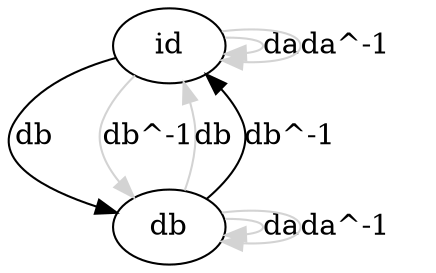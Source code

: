 digraph G {
v_1 [ label = "id" ];
v_2 [ label = "db" ];
v_1 -> v_1 [ color=lightgray, label = "da" ];
v_1 -> v_1 [ color=lightgray, label = "da^-1" ];
v_1 -> v_2 [ label = "db" ];
v_1 -> v_2 [ color=lightgray, label = "db^-1" ];
v_2 -> v_1 [ color=lightgray, label = "db" ];
v_2 -> v_1 [ label = "db^-1" ];
v_2 -> v_2 [ color=lightgray, label = "da" ];
v_2 -> v_2 [ color=lightgray, label = "da^-1" ];
}
